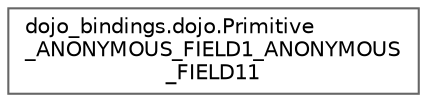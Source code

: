 digraph "Graphical Class Hierarchy"
{
 // LATEX_PDF_SIZE
  bgcolor="transparent";
  edge [fontname=Helvetica,fontsize=10,labelfontname=Helvetica,labelfontsize=10];
  node [fontname=Helvetica,fontsize=10,shape=box,height=0.2,width=0.4];
  rankdir="LR";
  Node0 [id="Node000000",label="dojo_bindings.dojo.Primitive\l_ANONYMOUS_FIELD1_ANONYMOUS\l_FIELD11",height=0.2,width=0.4,color="grey40", fillcolor="white", style="filled",URL="$structdojo__bindings_1_1dojo_1_1_primitive___a_n_o_n_y_m_o_u_s___f_i_e_l_d1___a_n_o_n_y_m_o_u_s___f_i_e_l_d11.html",tooltip=" "];
}
